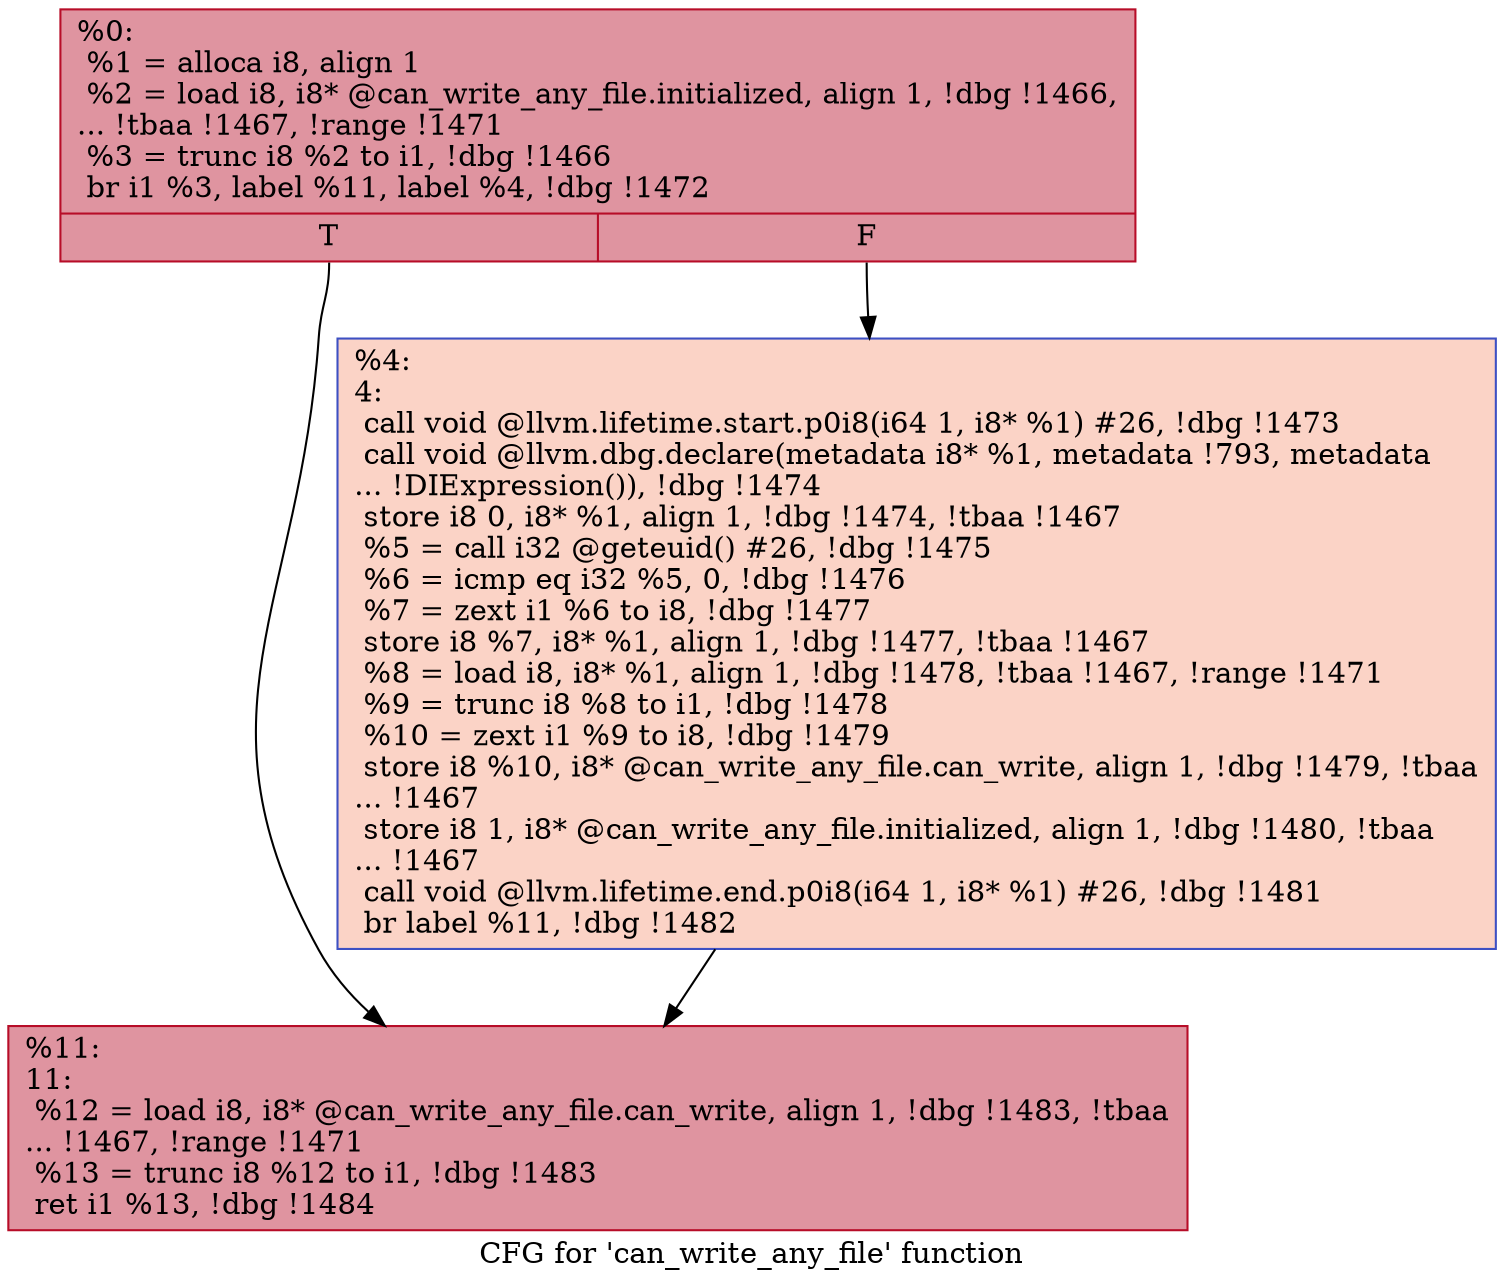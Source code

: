 digraph "CFG for 'can_write_any_file' function" {
	label="CFG for 'can_write_any_file' function";

	Node0xe07f10 [shape=record,color="#b70d28ff", style=filled, fillcolor="#b70d2870",label="{%0:\l  %1 = alloca i8, align 1\l  %2 = load i8, i8* @can_write_any_file.initialized, align 1, !dbg !1466,\l... !tbaa !1467, !range !1471\l  %3 = trunc i8 %2 to i1, !dbg !1466\l  br i1 %3, label %11, label %4, !dbg !1472\l|{<s0>T|<s1>F}}"];
	Node0xe07f10:s0 -> Node0xe07fb0;
	Node0xe07f10:s1 -> Node0xe07f60;
	Node0xe07f60 [shape=record,color="#3d50c3ff", style=filled, fillcolor="#f59c7d70",label="{%4:\l4:                                                \l  call void @llvm.lifetime.start.p0i8(i64 1, i8* %1) #26, !dbg !1473\l  call void @llvm.dbg.declare(metadata i8* %1, metadata !793, metadata\l... !DIExpression()), !dbg !1474\l  store i8 0, i8* %1, align 1, !dbg !1474, !tbaa !1467\l  %5 = call i32 @geteuid() #26, !dbg !1475\l  %6 = icmp eq i32 %5, 0, !dbg !1476\l  %7 = zext i1 %6 to i8, !dbg !1477\l  store i8 %7, i8* %1, align 1, !dbg !1477, !tbaa !1467\l  %8 = load i8, i8* %1, align 1, !dbg !1478, !tbaa !1467, !range !1471\l  %9 = trunc i8 %8 to i1, !dbg !1478\l  %10 = zext i1 %9 to i8, !dbg !1479\l  store i8 %10, i8* @can_write_any_file.can_write, align 1, !dbg !1479, !tbaa\l... !1467\l  store i8 1, i8* @can_write_any_file.initialized, align 1, !dbg !1480, !tbaa\l... !1467\l  call void @llvm.lifetime.end.p0i8(i64 1, i8* %1) #26, !dbg !1481\l  br label %11, !dbg !1482\l}"];
	Node0xe07f60 -> Node0xe07fb0;
	Node0xe07fb0 [shape=record,color="#b70d28ff", style=filled, fillcolor="#b70d2870",label="{%11:\l11:                                               \l  %12 = load i8, i8* @can_write_any_file.can_write, align 1, !dbg !1483, !tbaa\l... !1467, !range !1471\l  %13 = trunc i8 %12 to i1, !dbg !1483\l  ret i1 %13, !dbg !1484\l}"];
}
